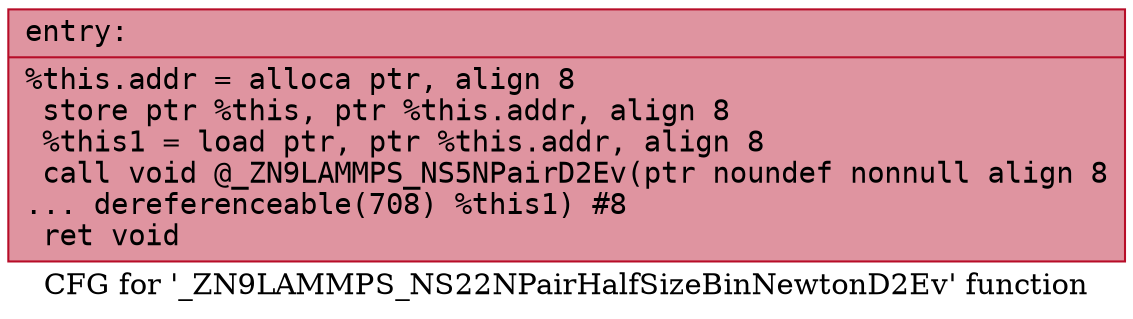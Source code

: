 digraph "CFG for '_ZN9LAMMPS_NS22NPairHalfSizeBinNewtonD2Ev' function" {
	label="CFG for '_ZN9LAMMPS_NS22NPairHalfSizeBinNewtonD2Ev' function";

	Node0x557502f42000 [shape=record,color="#b70d28ff", style=filled, fillcolor="#b70d2870" fontname="Courier",label="{entry:\l|  %this.addr = alloca ptr, align 8\l  store ptr %this, ptr %this.addr, align 8\l  %this1 = load ptr, ptr %this.addr, align 8\l  call void @_ZN9LAMMPS_NS5NPairD2Ev(ptr noundef nonnull align 8\l... dereferenceable(708) %this1) #8\l  ret void\l}"];
}
